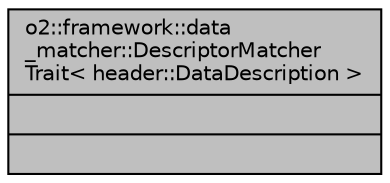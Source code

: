 digraph "o2::framework::data_matcher::DescriptorMatcherTrait&lt; header::DataDescription &gt;"
{
 // INTERACTIVE_SVG=YES
  bgcolor="transparent";
  edge [fontname="Helvetica",fontsize="10",labelfontname="Helvetica",labelfontsize="10"];
  node [fontname="Helvetica",fontsize="10",shape=record];
  Node1 [label="{o2::framework::data\l_matcher::DescriptorMatcher\lTrait\< header::DataDescription \>\n||}",height=0.2,width=0.4,color="black", fillcolor="grey75", style="filled" fontcolor="black"];
}
